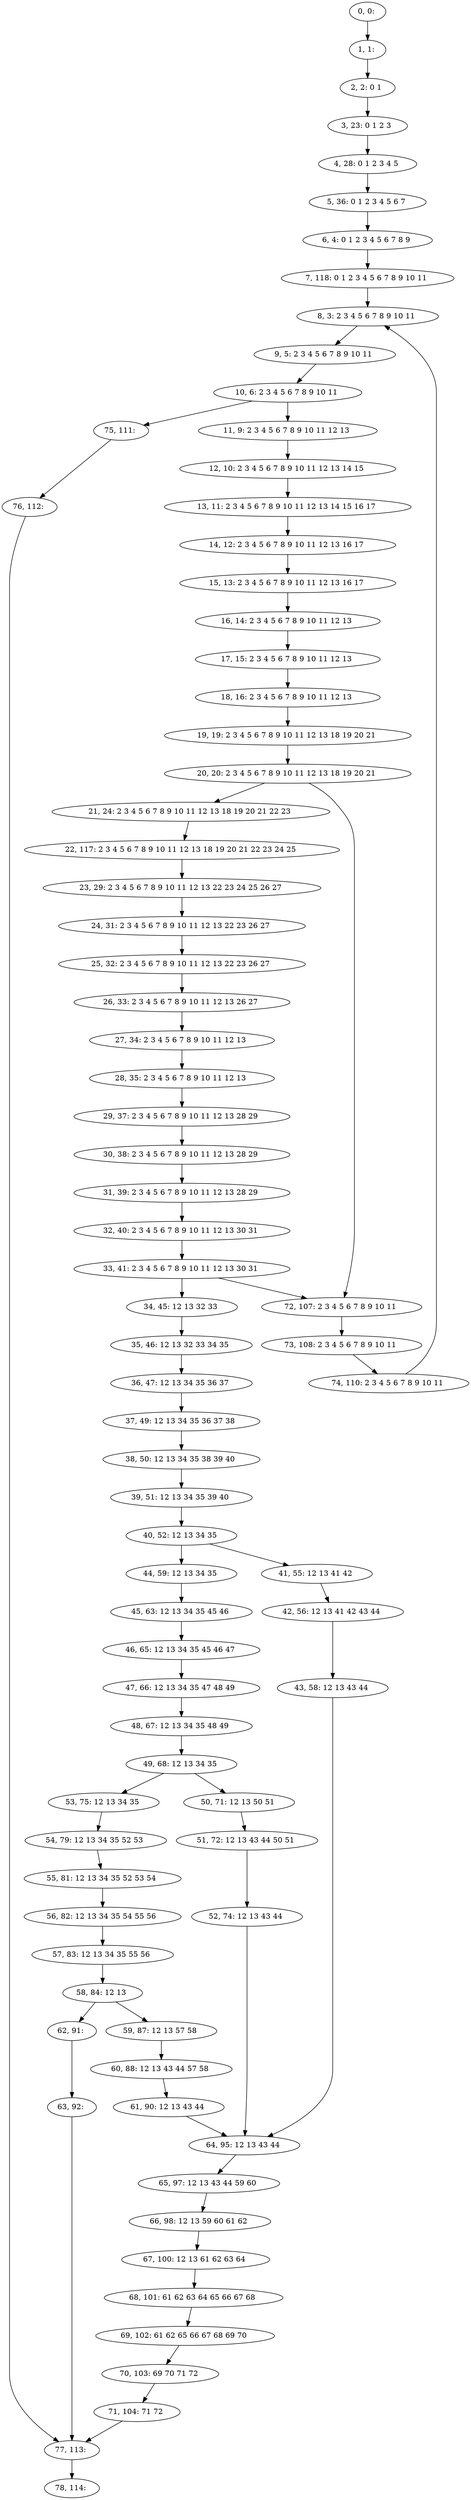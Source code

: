 digraph G {
0[label="0, 0: "];
1[label="1, 1: "];
2[label="2, 2: 0 1 "];
3[label="3, 23: 0 1 2 3 "];
4[label="4, 28: 0 1 2 3 4 5 "];
5[label="5, 36: 0 1 2 3 4 5 6 7 "];
6[label="6, 4: 0 1 2 3 4 5 6 7 8 9 "];
7[label="7, 118: 0 1 2 3 4 5 6 7 8 9 10 11 "];
8[label="8, 3: 2 3 4 5 6 7 8 9 10 11 "];
9[label="9, 5: 2 3 4 5 6 7 8 9 10 11 "];
10[label="10, 6: 2 3 4 5 6 7 8 9 10 11 "];
11[label="11, 9: 2 3 4 5 6 7 8 9 10 11 12 13 "];
12[label="12, 10: 2 3 4 5 6 7 8 9 10 11 12 13 14 15 "];
13[label="13, 11: 2 3 4 5 6 7 8 9 10 11 12 13 14 15 16 17 "];
14[label="14, 12: 2 3 4 5 6 7 8 9 10 11 12 13 16 17 "];
15[label="15, 13: 2 3 4 5 6 7 8 9 10 11 12 13 16 17 "];
16[label="16, 14: 2 3 4 5 6 7 8 9 10 11 12 13 "];
17[label="17, 15: 2 3 4 5 6 7 8 9 10 11 12 13 "];
18[label="18, 16: 2 3 4 5 6 7 8 9 10 11 12 13 "];
19[label="19, 19: 2 3 4 5 6 7 8 9 10 11 12 13 18 19 20 21 "];
20[label="20, 20: 2 3 4 5 6 7 8 9 10 11 12 13 18 19 20 21 "];
21[label="21, 24: 2 3 4 5 6 7 8 9 10 11 12 13 18 19 20 21 22 23 "];
22[label="22, 117: 2 3 4 5 6 7 8 9 10 11 12 13 18 19 20 21 22 23 24 25 "];
23[label="23, 29: 2 3 4 5 6 7 8 9 10 11 12 13 22 23 24 25 26 27 "];
24[label="24, 31: 2 3 4 5 6 7 8 9 10 11 12 13 22 23 26 27 "];
25[label="25, 32: 2 3 4 5 6 7 8 9 10 11 12 13 22 23 26 27 "];
26[label="26, 33: 2 3 4 5 6 7 8 9 10 11 12 13 26 27 "];
27[label="27, 34: 2 3 4 5 6 7 8 9 10 11 12 13 "];
28[label="28, 35: 2 3 4 5 6 7 8 9 10 11 12 13 "];
29[label="29, 37: 2 3 4 5 6 7 8 9 10 11 12 13 28 29 "];
30[label="30, 38: 2 3 4 5 6 7 8 9 10 11 12 13 28 29 "];
31[label="31, 39: 2 3 4 5 6 7 8 9 10 11 12 13 28 29 "];
32[label="32, 40: 2 3 4 5 6 7 8 9 10 11 12 13 30 31 "];
33[label="33, 41: 2 3 4 5 6 7 8 9 10 11 12 13 30 31 "];
34[label="34, 45: 12 13 32 33 "];
35[label="35, 46: 12 13 32 33 34 35 "];
36[label="36, 47: 12 13 34 35 36 37 "];
37[label="37, 49: 12 13 34 35 36 37 38 "];
38[label="38, 50: 12 13 34 35 38 39 40 "];
39[label="39, 51: 12 13 34 35 39 40 "];
40[label="40, 52: 12 13 34 35 "];
41[label="41, 55: 12 13 41 42 "];
42[label="42, 56: 12 13 41 42 43 44 "];
43[label="43, 58: 12 13 43 44 "];
44[label="44, 59: 12 13 34 35 "];
45[label="45, 63: 12 13 34 35 45 46 "];
46[label="46, 65: 12 13 34 35 45 46 47 "];
47[label="47, 66: 12 13 34 35 47 48 49 "];
48[label="48, 67: 12 13 34 35 48 49 "];
49[label="49, 68: 12 13 34 35 "];
50[label="50, 71: 12 13 50 51 "];
51[label="51, 72: 12 13 43 44 50 51 "];
52[label="52, 74: 12 13 43 44 "];
53[label="53, 75: 12 13 34 35 "];
54[label="54, 79: 12 13 34 35 52 53 "];
55[label="55, 81: 12 13 34 35 52 53 54 "];
56[label="56, 82: 12 13 34 35 54 55 56 "];
57[label="57, 83: 12 13 34 35 55 56 "];
58[label="58, 84: 12 13 "];
59[label="59, 87: 12 13 57 58 "];
60[label="60, 88: 12 13 43 44 57 58 "];
61[label="61, 90: 12 13 43 44 "];
62[label="62, 91: "];
63[label="63, 92: "];
64[label="64, 95: 12 13 43 44 "];
65[label="65, 97: 12 13 43 44 59 60 "];
66[label="66, 98: 12 13 59 60 61 62 "];
67[label="67, 100: 12 13 61 62 63 64 "];
68[label="68, 101: 61 62 63 64 65 66 67 68 "];
69[label="69, 102: 61 62 65 66 67 68 69 70 "];
70[label="70, 103: 69 70 71 72 "];
71[label="71, 104: 71 72 "];
72[label="72, 107: 2 3 4 5 6 7 8 9 10 11 "];
73[label="73, 108: 2 3 4 5 6 7 8 9 10 11 "];
74[label="74, 110: 2 3 4 5 6 7 8 9 10 11 "];
75[label="75, 111: "];
76[label="76, 112: "];
77[label="77, 113: "];
78[label="78, 114: "];
0->1 ;
1->2 ;
2->3 ;
3->4 ;
4->5 ;
5->6 ;
6->7 ;
7->8 ;
8->9 ;
9->10 ;
10->11 ;
10->75 ;
11->12 ;
12->13 ;
13->14 ;
14->15 ;
15->16 ;
16->17 ;
17->18 ;
18->19 ;
19->20 ;
20->21 ;
20->72 ;
21->22 ;
22->23 ;
23->24 ;
24->25 ;
25->26 ;
26->27 ;
27->28 ;
28->29 ;
29->30 ;
30->31 ;
31->32 ;
32->33 ;
33->34 ;
33->72 ;
34->35 ;
35->36 ;
36->37 ;
37->38 ;
38->39 ;
39->40 ;
40->41 ;
40->44 ;
41->42 ;
42->43 ;
43->64 ;
44->45 ;
45->46 ;
46->47 ;
47->48 ;
48->49 ;
49->50 ;
49->53 ;
50->51 ;
51->52 ;
52->64 ;
53->54 ;
54->55 ;
55->56 ;
56->57 ;
57->58 ;
58->59 ;
58->62 ;
59->60 ;
60->61 ;
61->64 ;
62->63 ;
63->77 ;
64->65 ;
65->66 ;
66->67 ;
67->68 ;
68->69 ;
69->70 ;
70->71 ;
71->77 ;
72->73 ;
73->74 ;
74->8 ;
75->76 ;
76->77 ;
77->78 ;
}
